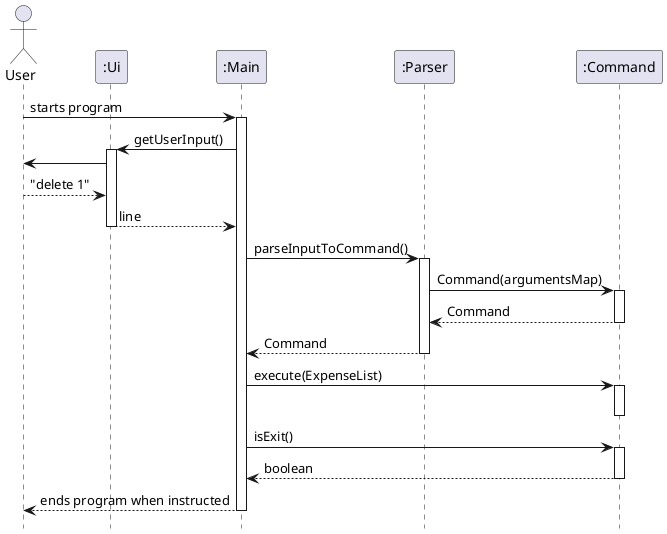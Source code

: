 @startuml
hide footbox
actor User
participant ":Ui"
participant ":Main"
participant ":Parser"
participant ":Command"

"User" -> ":Main" : starts program
activate ":Main"

":Main" -> ":Ui": getUserInput()
activate ":Ui"
":Ui" -> User
User --> ":Ui": "delete 1"
":Ui" --> ":Main": line
deactivate ":Ui"

":Main" -> ":Parser" : parseInputToCommand()
activate ":Parser"
":Parser" -> ":Command": Command(argumentsMap)
activate ":Command"
":Parser" <-- ":Command": Command
deactivate ":Command"
":Main" <-- ":Parser" : Command
deactivate ":Parser"


":Main" -> ":Command": execute(ExpenseList)
activate ":Command"
deactivate ":Command"


":Main" -> ":Command": isExit()
activate ":Command"
":Main" <-- ":Command": boolean
deactivate ":Command"

"User" <-- ":Main" : ends program when instructed
deactivate ":Main"

@enduml